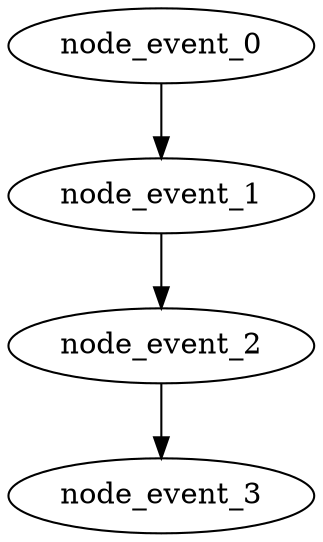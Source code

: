 digraph {
    node_event_0 [EventIndex="0" EventType="DotQasm.Scheduling.BarrierEvent" Depth="1" Dependencies="0" Latency="00:00:00.0010000" Priority="0.006"];
    node_event_1 [EventIndex="1" EventType="DotQasm.Scheduling.GateEvent" Depth="2" Dependencies="1" Latency="00:00:00.0010000" Priority="0.005"];
    node_event_2 [EventIndex="2" EventType="DotQasm.Scheduling.BarrierEvent" Depth="3" Dependencies="2" Latency="00:00:00.0010000" Priority="0.004"];
    node_event_3 [EventIndex="3" EventType="DotQasm.Scheduling.MeasurementEvent" Depth="4" Dependencies="3" Latency="00:00:00.0030000" Priority="0.003"];
    node_event_0 -> node_event_1;
    node_event_1 -> node_event_2;
    node_event_2 -> node_event_3;
}
